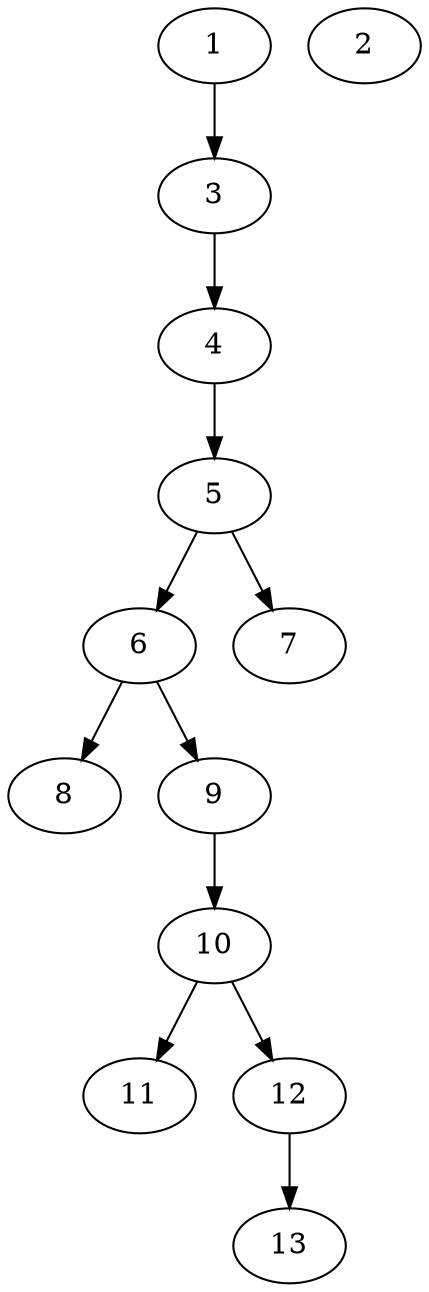 // DAG (tier=1-easy, mode=data, n=13, ccr=0.309, fat=0.425, density=0.237, regular=0.724, jump=0.038, mindata=1048576, maxdata=8388608)
// DAG automatically generated by daggen at Sun Aug 24 16:33:33 2025
// /home/ermia/Project/Environments/daggen/bin/daggen --dot --ccr 0.309 --fat 0.425 --regular 0.724 --density 0.237 --jump 0.038 --mindata 1048576 --maxdata 8388608 -n 13 
digraph G {
  1 [size="1053163204721251", alpha="0.15", expect_size="526581602360625"]
  1 -> 3 [size ="41940489863168"]
  2 [size="585552769646067712000", alpha="0.12", expect_size="292776384823033856000"]
  3 [size="579553007732955021312", alpha="0.04", expect_size="289776503866477510656"]
  3 -> 4 [size ="556098977267712"]
  4 [size="21299265994051551232", alpha="0.10", expect_size="10649632997025775616"]
  4 -> 5 [size ="61470452744192"]
  5 [size="20028146239641192", alpha="0.10", expect_size="10014073119820596"]
  5 -> 6 [size ="13170190057472"]
  5 -> 7 [size ="13170190057472"]
  6 [size="12138491958428212", alpha="0.04", expect_size="6069245979214106"]
  6 -> 8 [size ="440439802953728"]
  6 -> 9 [size ="440439802953728"]
  7 [size="454999756856022336", alpha="0.03", expect_size="227499878428011168"]
  8 [size="1021435815020800", alpha="0.05", expect_size="510717907510400"]
  9 [size="1104885837995769344", alpha="0.18", expect_size="552442918997884672"]
  9 -> 10 [size ="467340223315968"]
  10 [size="5757475185398232", alpha="0.16", expect_size="2878737592699116"]
  10 -> 11 [size ="409164891291648"]
  10 -> 12 [size ="409164891291648"]
  11 [size="28329334595903291392", alpha="0.10", expect_size="14164667297951645696"]
  12 [size="97092840489475168", alpha="0.05", expect_size="48546420244737584"]
  12 -> 13 [size ="50805780512768"]
  13 [size="14041895227761885184", alpha="0.01", expect_size="7020947613880942592"]
}